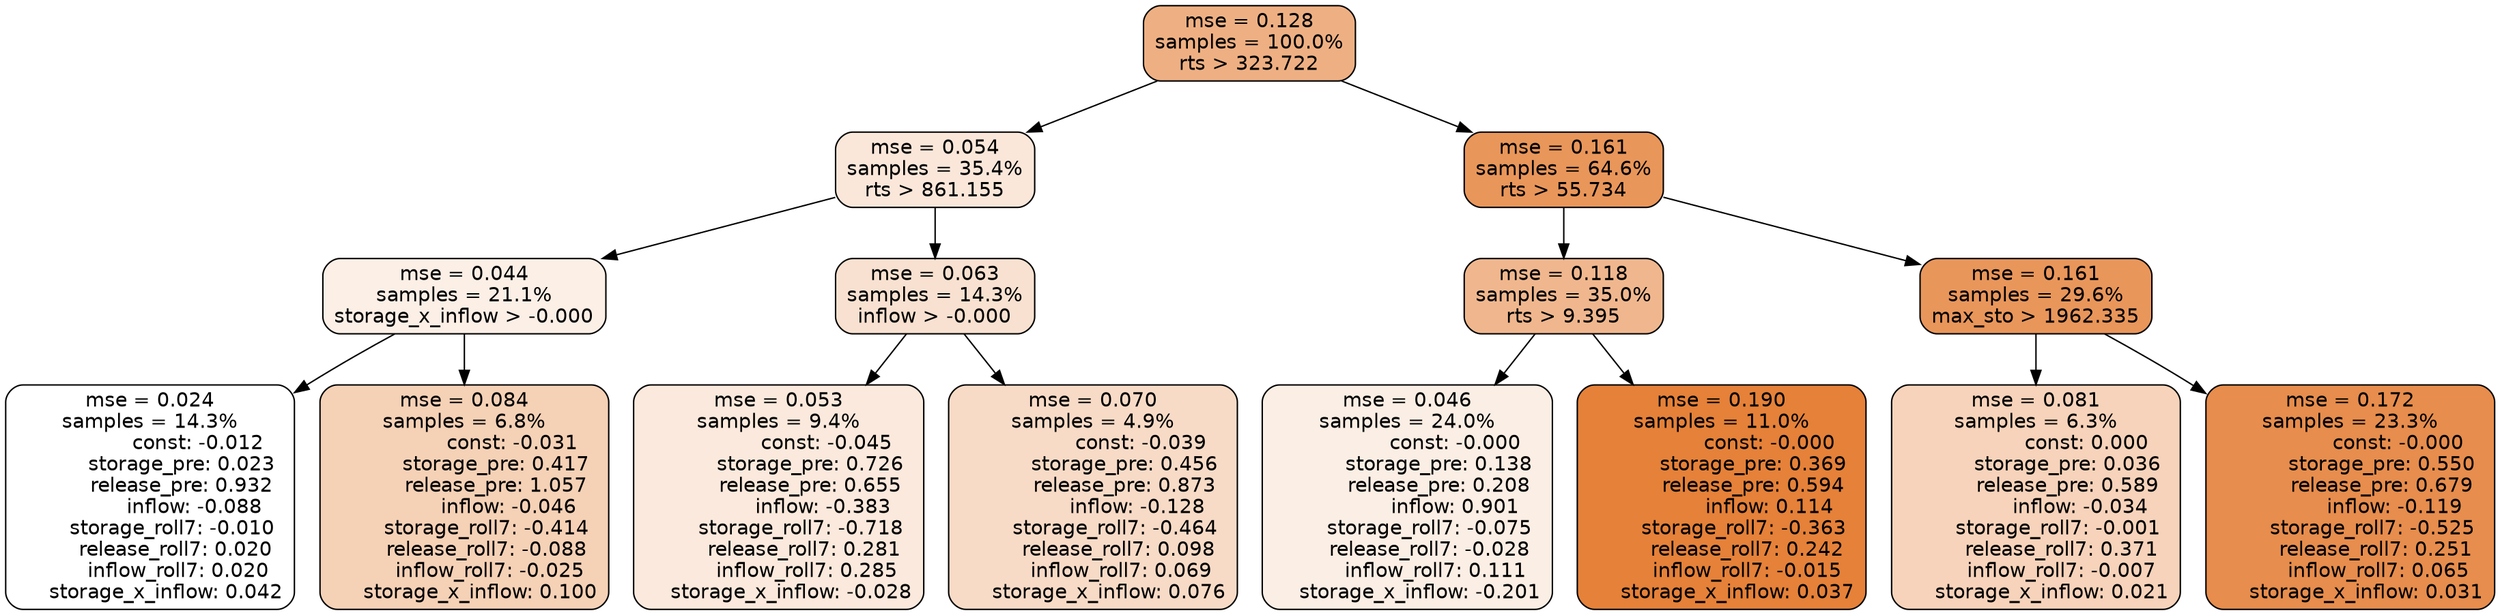 digraph tree {
node [shape=rectangle, style="filled, rounded", color="black", fontname=helvetica] ;
edge [fontname=helvetica] ;
	"0" [label="mse = 0.128
samples = 100.0%
rts > 323.722", fillcolor="#eeb083"]
	"8" [label="mse = 0.054
samples = 35.4%
rts > 861.155", fillcolor="#fae7da"]
	"1" [label="mse = 0.161
samples = 64.6%
rts > 55.734", fillcolor="#e9965a"]
	"9" [label="mse = 0.044
samples = 21.1%
storage_x_inflow > -0.000", fillcolor="#fbefe6"]
	"12" [label="mse = 0.063
samples = 14.3%
inflow > -0.000", fillcolor="#f8e1d0"]
	"2" [label="mse = 0.118
samples = 35.0%
rts > 9.395", fillcolor="#f0b78e"]
	"5" [label="mse = 0.161
samples = 29.6%
max_sto > 1962.335", fillcolor="#e9965b"]
	"10" [label="mse = 0.024
samples = 14.3%
               const: -0.012
          storage_pre: 0.023
          release_pre: 0.932
              inflow: -0.088
       storage_roll7: -0.010
        release_roll7: 0.020
         inflow_roll7: 0.020
     storage_x_inflow: 0.042", fillcolor="#ffffff"]
	"11" [label="mse = 0.084
samples = 6.8%
               const: -0.031
          storage_pre: 0.417
          release_pre: 1.057
              inflow: -0.046
       storage_roll7: -0.414
       release_roll7: -0.088
        inflow_roll7: -0.025
     storage_x_inflow: 0.100", fillcolor="#f5d1b6"]
	"13" [label="mse = 0.053
samples = 9.4%
               const: -0.045
          storage_pre: 0.726
          release_pre: 0.655
              inflow: -0.383
       storage_roll7: -0.718
        release_roll7: 0.281
         inflow_roll7: 0.285
    storage_x_inflow: -0.028", fillcolor="#fae9dc"]
	"14" [label="mse = 0.070
samples = 4.9%
               const: -0.039
          storage_pre: 0.456
          release_pre: 0.873
              inflow: -0.128
       storage_roll7: -0.464
        release_roll7: 0.098
         inflow_roll7: 0.069
     storage_x_inflow: 0.076", fillcolor="#f7dbc7"]
	"3" [label="mse = 0.046
samples = 24.0%
               const: -0.000
          storage_pre: 0.138
          release_pre: 0.208
               inflow: 0.901
       storage_roll7: -0.075
       release_roll7: -0.028
         inflow_roll7: 0.111
    storage_x_inflow: -0.201", fillcolor="#fbeee4"]
	"4" [label="mse = 0.190
samples = 11.0%
               const: -0.000
          storage_pre: 0.369
          release_pre: 0.594
               inflow: 0.114
       storage_roll7: -0.363
        release_roll7: 0.242
        inflow_roll7: -0.015
     storage_x_inflow: 0.037", fillcolor="#e58139"]
	"7" [label="mse = 0.081
samples = 6.3%
                const: 0.000
          storage_pre: 0.036
          release_pre: 0.589
              inflow: -0.034
       storage_roll7: -0.001
        release_roll7: 0.371
        inflow_roll7: -0.007
     storage_x_inflow: 0.021", fillcolor="#f6d3ba"]
	"6" [label="mse = 0.172
samples = 23.3%
               const: -0.000
          storage_pre: 0.550
          release_pre: 0.679
              inflow: -0.119
       storage_roll7: -0.525
        release_roll7: 0.251
         inflow_roll7: 0.065
     storage_x_inflow: 0.031", fillcolor="#e78d4d"]

	"0" -> "1"
	"0" -> "8"
	"8" -> "9"
	"8" -> "12"
	"1" -> "2"
	"1" -> "5"
	"9" -> "10"
	"9" -> "11"
	"12" -> "13"
	"12" -> "14"
	"2" -> "3"
	"2" -> "4"
	"5" -> "6"
	"5" -> "7"
}